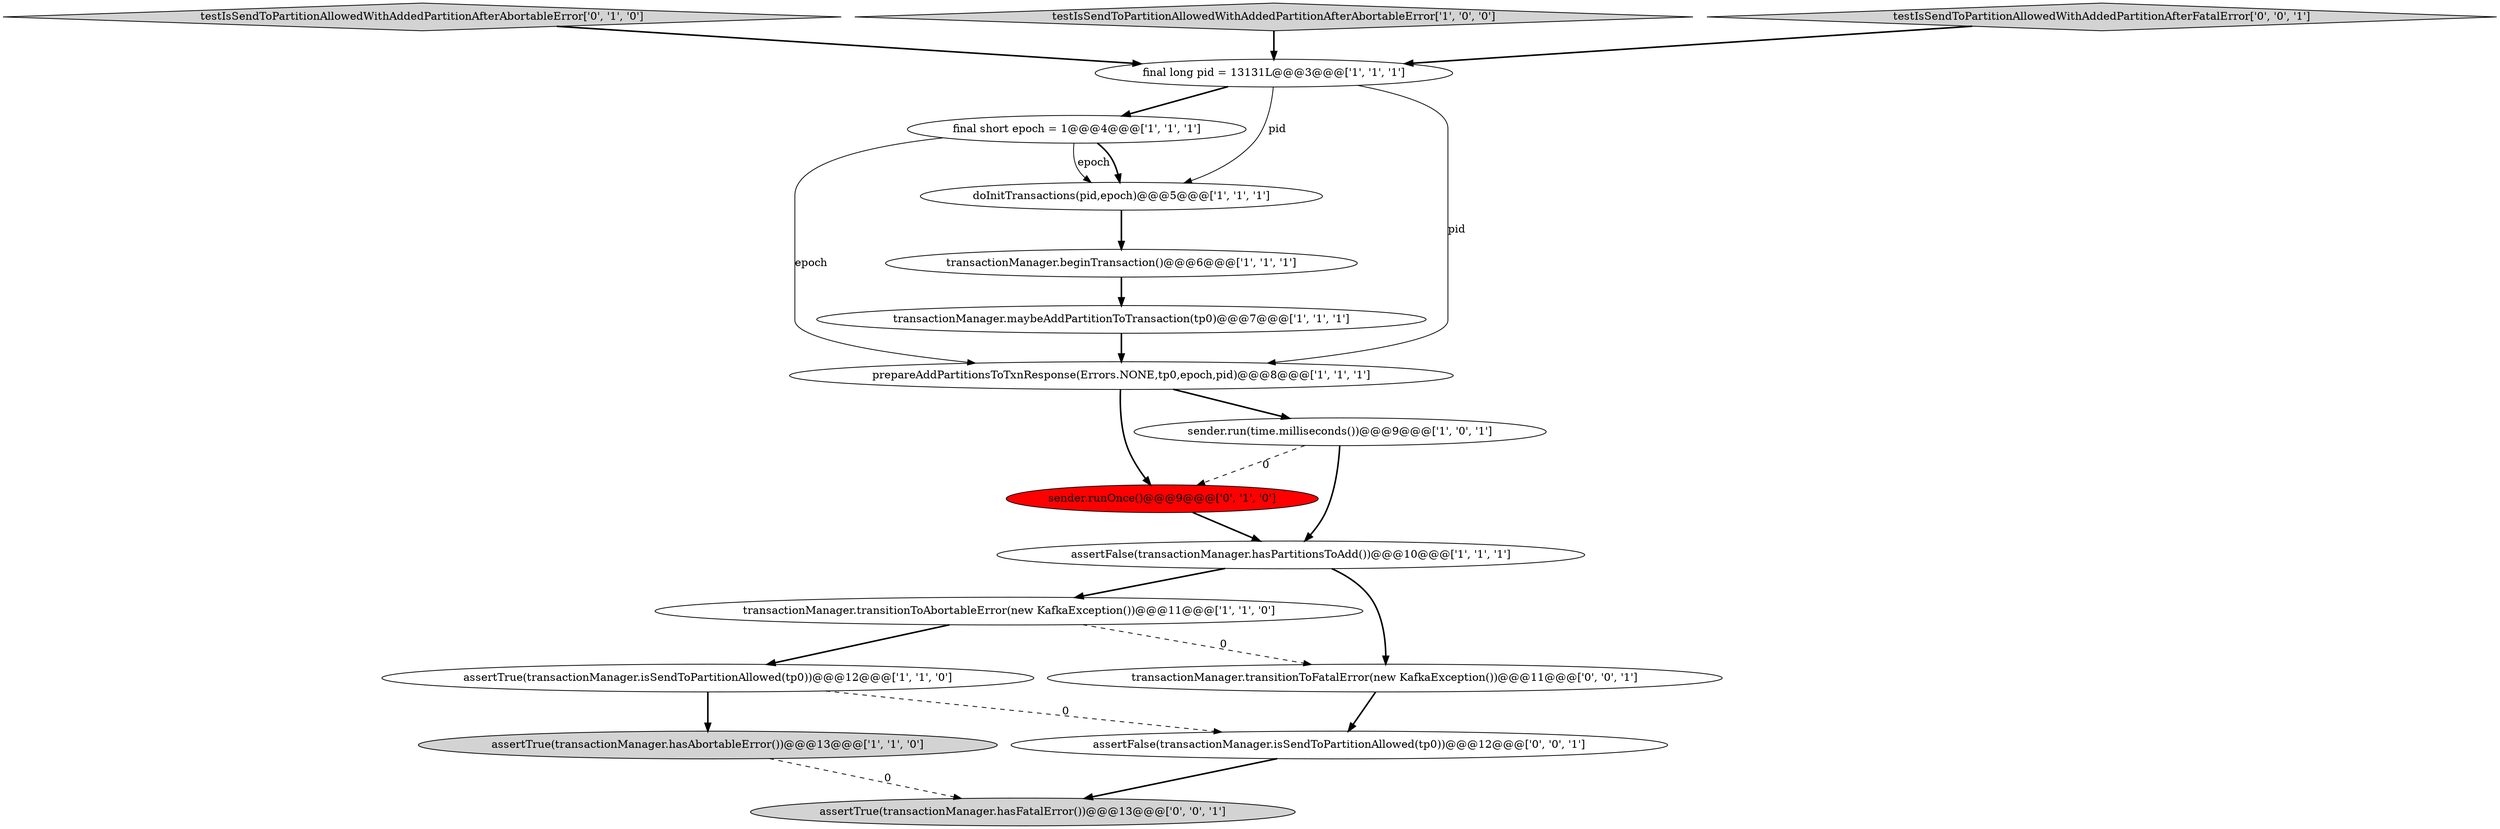 digraph {
4 [style = filled, label = "transactionManager.beginTransaction()@@@6@@@['1', '1', '1']", fillcolor = white, shape = ellipse image = "AAA0AAABBB1BBB"];
5 [style = filled, label = "transactionManager.maybeAddPartitionToTransaction(tp0)@@@7@@@['1', '1', '1']", fillcolor = white, shape = ellipse image = "AAA0AAABBB1BBB"];
7 [style = filled, label = "assertTrue(transactionManager.hasAbortableError())@@@13@@@['1', '1', '0']", fillcolor = lightgray, shape = ellipse image = "AAA0AAABBB1BBB"];
11 [style = filled, label = "transactionManager.transitionToAbortableError(new KafkaException())@@@11@@@['1', '1', '0']", fillcolor = white, shape = ellipse image = "AAA0AAABBB1BBB"];
12 [style = filled, label = "testIsSendToPartitionAllowedWithAddedPartitionAfterAbortableError['0', '1', '0']", fillcolor = lightgray, shape = diamond image = "AAA0AAABBB2BBB"];
1 [style = filled, label = "testIsSendToPartitionAllowedWithAddedPartitionAfterAbortableError['1', '0', '0']", fillcolor = lightgray, shape = diamond image = "AAA0AAABBB1BBB"];
13 [style = filled, label = "sender.runOnce()@@@9@@@['0', '1', '0']", fillcolor = red, shape = ellipse image = "AAA1AAABBB2BBB"];
14 [style = filled, label = "testIsSendToPartitionAllowedWithAddedPartitionAfterFatalError['0', '0', '1']", fillcolor = lightgray, shape = diamond image = "AAA0AAABBB3BBB"];
0 [style = filled, label = "doInitTransactions(pid,epoch)@@@5@@@['1', '1', '1']", fillcolor = white, shape = ellipse image = "AAA0AAABBB1BBB"];
15 [style = filled, label = "assertTrue(transactionManager.hasFatalError())@@@13@@@['0', '0', '1']", fillcolor = lightgray, shape = ellipse image = "AAA0AAABBB3BBB"];
16 [style = filled, label = "transactionManager.transitionToFatalError(new KafkaException())@@@11@@@['0', '0', '1']", fillcolor = white, shape = ellipse image = "AAA0AAABBB3BBB"];
10 [style = filled, label = "final short epoch = 1@@@4@@@['1', '1', '1']", fillcolor = white, shape = ellipse image = "AAA0AAABBB1BBB"];
17 [style = filled, label = "assertFalse(transactionManager.isSendToPartitionAllowed(tp0))@@@12@@@['0', '0', '1']", fillcolor = white, shape = ellipse image = "AAA0AAABBB3BBB"];
2 [style = filled, label = "final long pid = 13131L@@@3@@@['1', '1', '1']", fillcolor = white, shape = ellipse image = "AAA0AAABBB1BBB"];
3 [style = filled, label = "prepareAddPartitionsToTxnResponse(Errors.NONE,tp0,epoch,pid)@@@8@@@['1', '1', '1']", fillcolor = white, shape = ellipse image = "AAA0AAABBB1BBB"];
8 [style = filled, label = "assertTrue(transactionManager.isSendToPartitionAllowed(tp0))@@@12@@@['1', '1', '0']", fillcolor = white, shape = ellipse image = "AAA0AAABBB1BBB"];
6 [style = filled, label = "assertFalse(transactionManager.hasPartitionsToAdd())@@@10@@@['1', '1', '1']", fillcolor = white, shape = ellipse image = "AAA0AAABBB1BBB"];
9 [style = filled, label = "sender.run(time.milliseconds())@@@9@@@['1', '0', '1']", fillcolor = white, shape = ellipse image = "AAA0AAABBB1BBB"];
2->0 [style = solid, label="pid"];
5->3 [style = bold, label=""];
10->3 [style = solid, label="epoch"];
11->16 [style = dashed, label="0"];
16->17 [style = bold, label=""];
2->10 [style = bold, label=""];
8->7 [style = bold, label=""];
9->6 [style = bold, label=""];
10->0 [style = solid, label="epoch"];
3->9 [style = bold, label=""];
12->2 [style = bold, label=""];
0->4 [style = bold, label=""];
6->16 [style = bold, label=""];
6->11 [style = bold, label=""];
10->0 [style = bold, label=""];
9->13 [style = dashed, label="0"];
17->15 [style = bold, label=""];
7->15 [style = dashed, label="0"];
3->13 [style = bold, label=""];
8->17 [style = dashed, label="0"];
11->8 [style = bold, label=""];
2->3 [style = solid, label="pid"];
1->2 [style = bold, label=""];
14->2 [style = bold, label=""];
13->6 [style = bold, label=""];
4->5 [style = bold, label=""];
}

